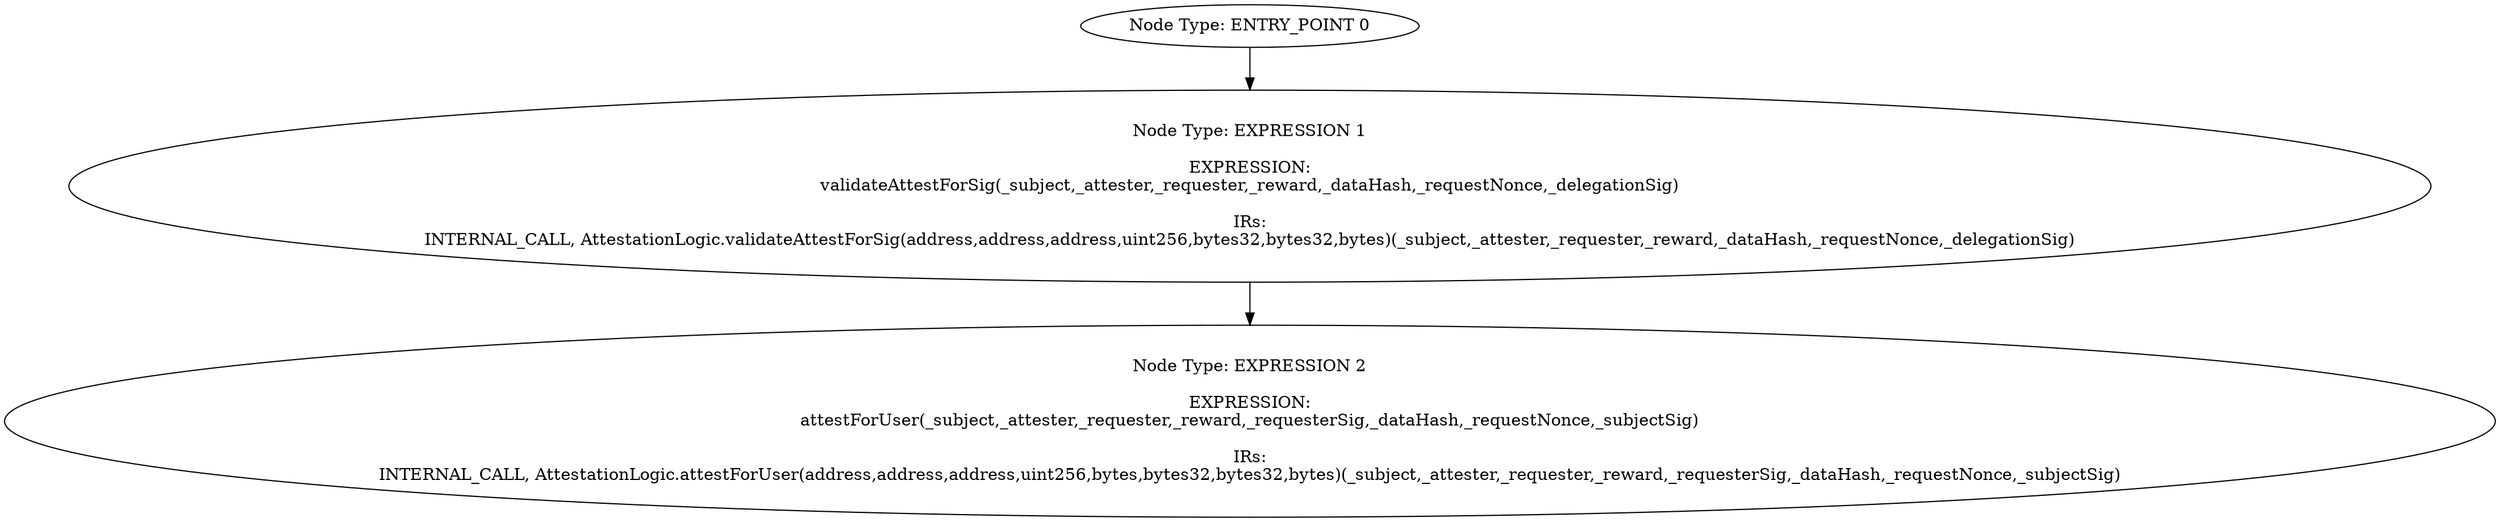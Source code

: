 digraph{
0[label="Node Type: ENTRY_POINT 0
"];
0->1;
1[label="Node Type: EXPRESSION 1

EXPRESSION:
validateAttestForSig(_subject,_attester,_requester,_reward,_dataHash,_requestNonce,_delegationSig)

IRs:
INTERNAL_CALL, AttestationLogic.validateAttestForSig(address,address,address,uint256,bytes32,bytes32,bytes)(_subject,_attester,_requester,_reward,_dataHash,_requestNonce,_delegationSig)"];
1->2;
2[label="Node Type: EXPRESSION 2

EXPRESSION:
attestForUser(_subject,_attester,_requester,_reward,_requesterSig,_dataHash,_requestNonce,_subjectSig)

IRs:
INTERNAL_CALL, AttestationLogic.attestForUser(address,address,address,uint256,bytes,bytes32,bytes32,bytes)(_subject,_attester,_requester,_reward,_requesterSig,_dataHash,_requestNonce,_subjectSig)"];
}
